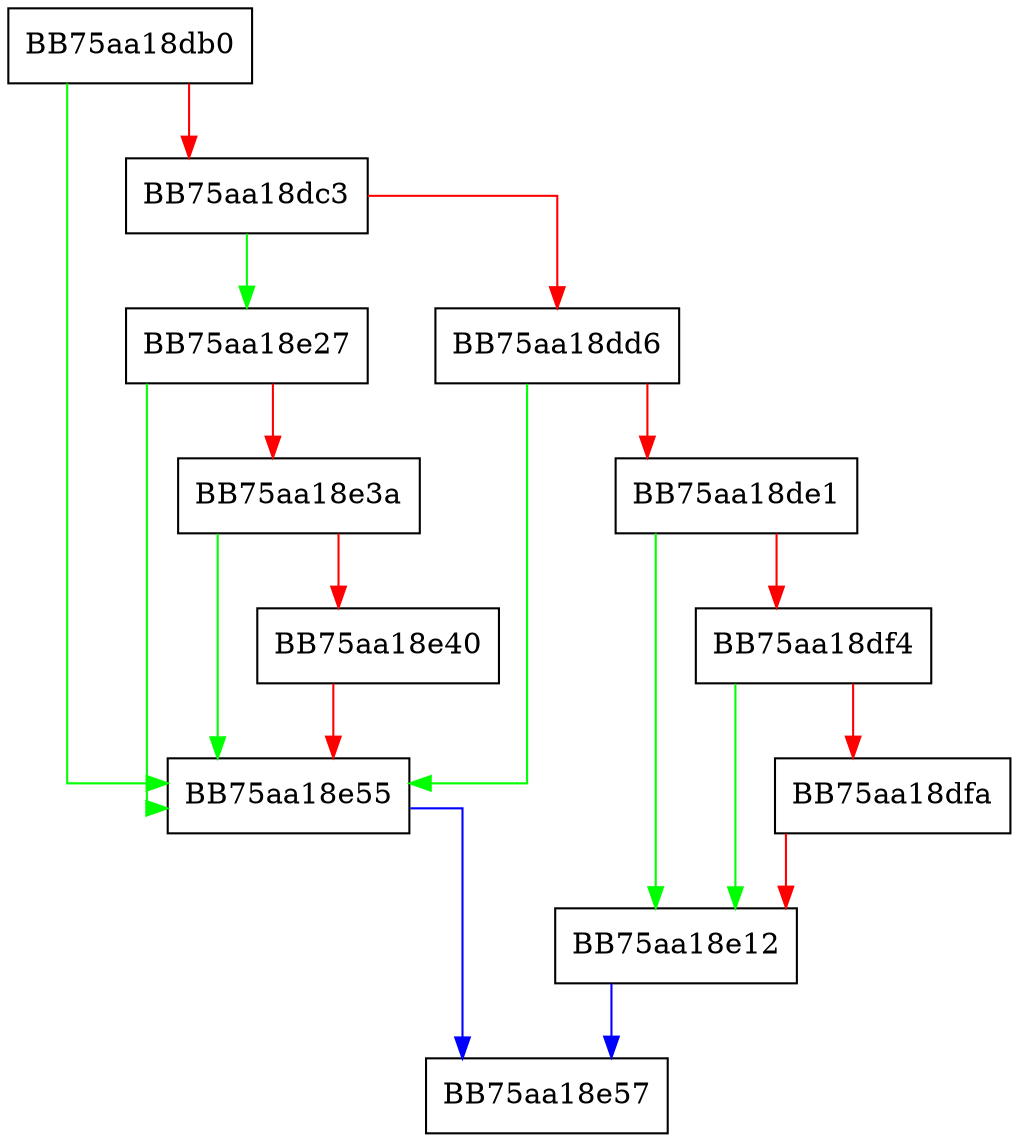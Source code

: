 digraph BuildTrie {
  node [shape="box"];
  graph [splines=ortho];
  BB75aa18db0 -> BB75aa18e55 [color="green"];
  BB75aa18db0 -> BB75aa18dc3 [color="red"];
  BB75aa18dc3 -> BB75aa18e27 [color="green"];
  BB75aa18dc3 -> BB75aa18dd6 [color="red"];
  BB75aa18dd6 -> BB75aa18e55 [color="green"];
  BB75aa18dd6 -> BB75aa18de1 [color="red"];
  BB75aa18de1 -> BB75aa18e12 [color="green"];
  BB75aa18de1 -> BB75aa18df4 [color="red"];
  BB75aa18df4 -> BB75aa18e12 [color="green"];
  BB75aa18df4 -> BB75aa18dfa [color="red"];
  BB75aa18dfa -> BB75aa18e12 [color="red"];
  BB75aa18e12 -> BB75aa18e57 [color="blue"];
  BB75aa18e27 -> BB75aa18e55 [color="green"];
  BB75aa18e27 -> BB75aa18e3a [color="red"];
  BB75aa18e3a -> BB75aa18e55 [color="green"];
  BB75aa18e3a -> BB75aa18e40 [color="red"];
  BB75aa18e40 -> BB75aa18e55 [color="red"];
  BB75aa18e55 -> BB75aa18e57 [color="blue"];
}
